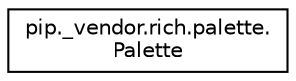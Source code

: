 digraph "Graphical Class Hierarchy"
{
 // LATEX_PDF_SIZE
  edge [fontname="Helvetica",fontsize="10",labelfontname="Helvetica",labelfontsize="10"];
  node [fontname="Helvetica",fontsize="10",shape=record];
  rankdir="LR";
  Node0 [label="pip._vendor.rich.palette.\lPalette",height=0.2,width=0.4,color="black", fillcolor="white", style="filled",URL="$classpip_1_1__vendor_1_1rich_1_1palette_1_1Palette.html",tooltip=" "];
}
